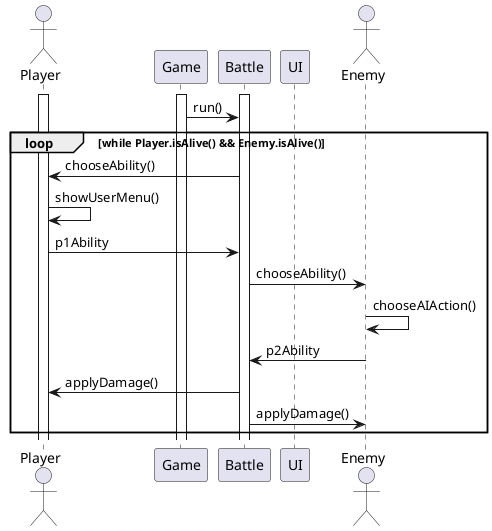 @startuml

actor Player
participant Game
participant Battle
participant UI
actor Enemy
activate Player
activate Game
activate Battle
Game -> Battle : run()
loop while Player.isAlive() && Enemy.isAlive()
    Battle -> Player : chooseAbility()
    Player -> Player : showUserMenu()
    Player -> Battle : p1Ability
    
    Battle -> Enemy : chooseAbility()
    Enemy -> Enemy : chooseAIAction()
    Enemy -> Battle : p2Ability
    Battle -> Player : applyDamage()
    Battle -> Enemy : applyDamage()
end
@enduml


